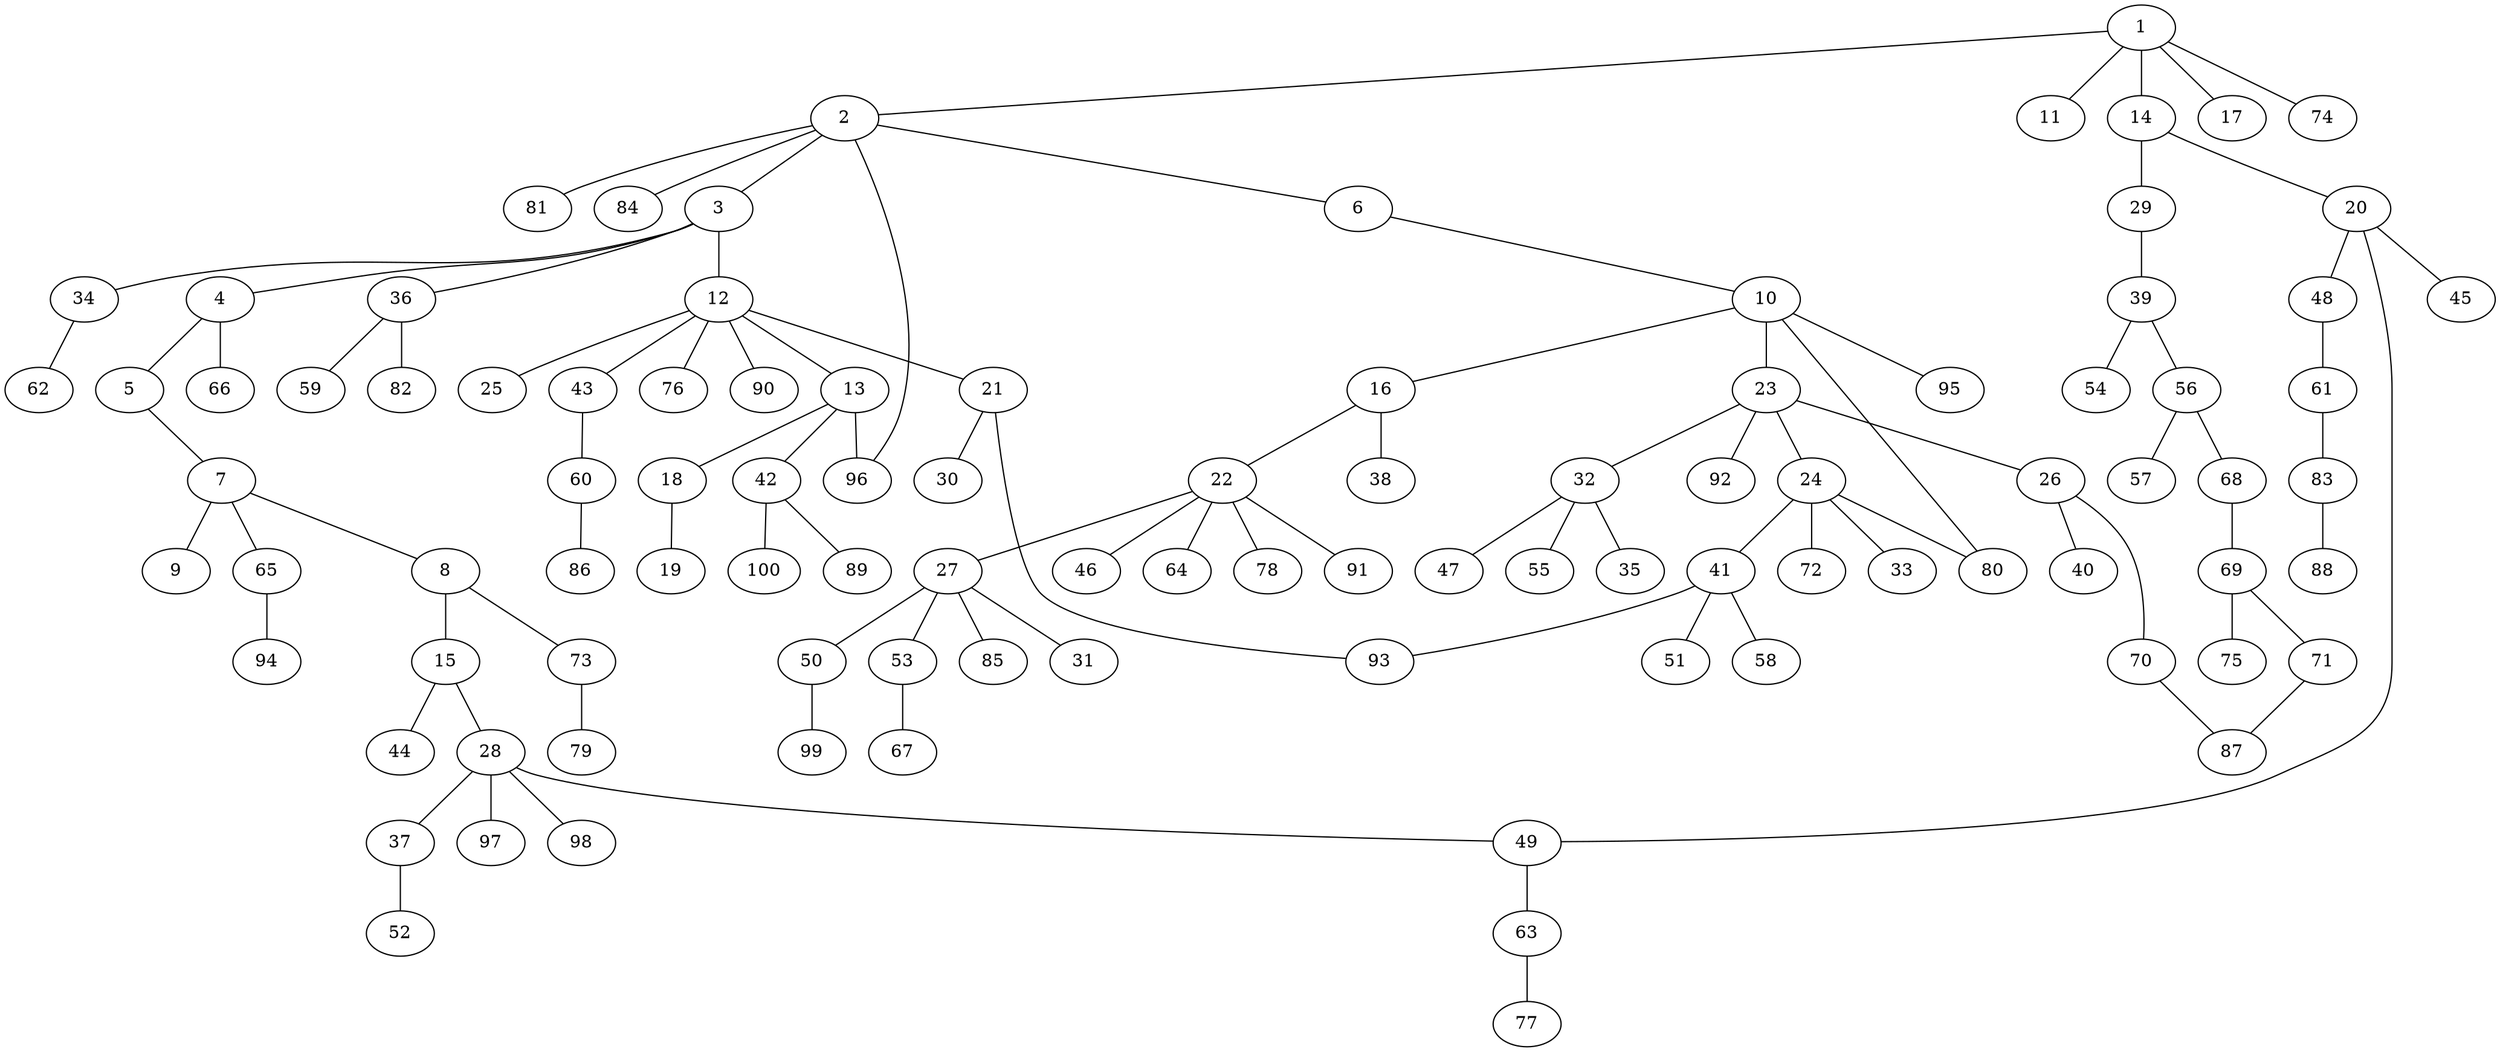 graph graphname {1--2
1--11
1--14
1--17
1--74
2--3
2--6
2--81
2--84
2--96
3--4
3--12
3--34
3--36
4--5
4--66
5--7
6--10
7--8
7--9
7--65
8--15
8--73
10--16
10--23
10--80
10--95
12--13
12--21
12--25
12--43
12--76
12--90
13--18
13--42
13--96
14--20
14--29
15--28
15--44
16--22
16--38
18--19
20--45
20--48
20--49
21--30
21--93
22--27
22--46
22--64
22--78
22--91
23--24
23--26
23--32
23--92
24--33
24--41
24--72
24--80
26--40
26--70
27--31
27--50
27--53
27--85
28--37
28--49
28--97
28--98
29--39
32--35
32--47
32--55
34--62
36--59
36--82
37--52
39--54
39--56
41--51
41--58
41--93
42--89
42--100
43--60
48--61
49--63
50--99
53--67
56--57
56--68
60--86
61--83
63--77
65--94
68--69
69--71
69--75
70--87
71--87
73--79
83--88
}